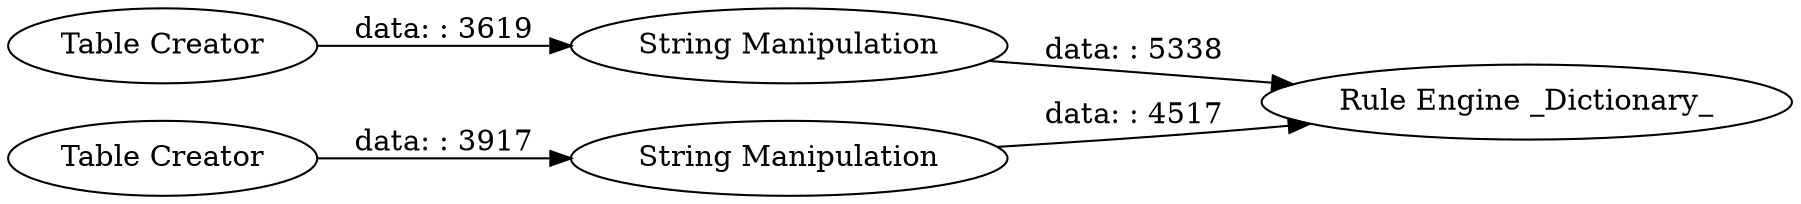 digraph {
	"-5606462058121390450_6" [label="String Manipulation"]
	"-5606462058121390450_4" [label="Rule Engine _Dictionary_"]
	"-5606462058121390450_1" [label="Table Creator"]
	"-5606462058121390450_2" [label="Table Creator"]
	"-5606462058121390450_5" [label="String Manipulation"]
	"-5606462058121390450_2" -> "-5606462058121390450_6" [label="data: : 3917"]
	"-5606462058121390450_1" -> "-5606462058121390450_5" [label="data: : 3619"]
	"-5606462058121390450_6" -> "-5606462058121390450_4" [label="data: : 4517"]
	"-5606462058121390450_5" -> "-5606462058121390450_4" [label="data: : 5338"]
	rankdir=LR
}

